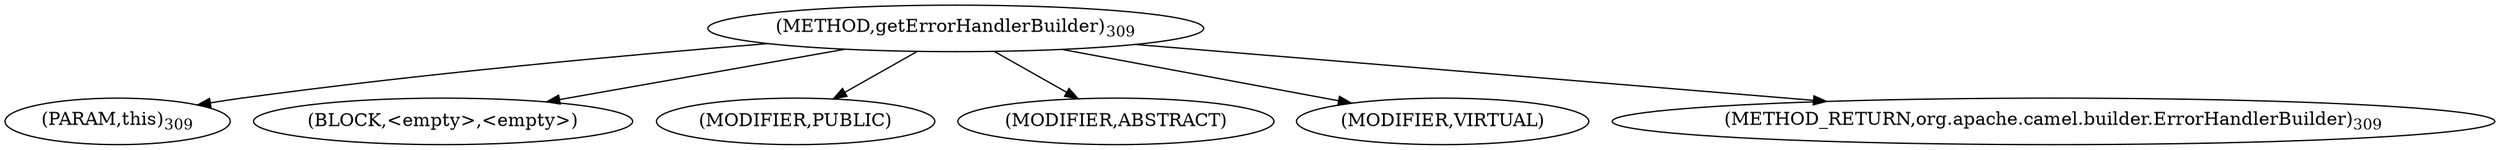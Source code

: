 digraph "getErrorHandlerBuilder" {  
"269" [label = <(METHOD,getErrorHandlerBuilder)<SUB>309</SUB>> ]
"270" [label = <(PARAM,this)<SUB>309</SUB>> ]
"271" [label = <(BLOCK,&lt;empty&gt;,&lt;empty&gt;)> ]
"272" [label = <(MODIFIER,PUBLIC)> ]
"273" [label = <(MODIFIER,ABSTRACT)> ]
"274" [label = <(MODIFIER,VIRTUAL)> ]
"275" [label = <(METHOD_RETURN,org.apache.camel.builder.ErrorHandlerBuilder)<SUB>309</SUB>> ]
  "269" -> "270" 
  "269" -> "271" 
  "269" -> "272" 
  "269" -> "273" 
  "269" -> "274" 
  "269" -> "275" 
}
